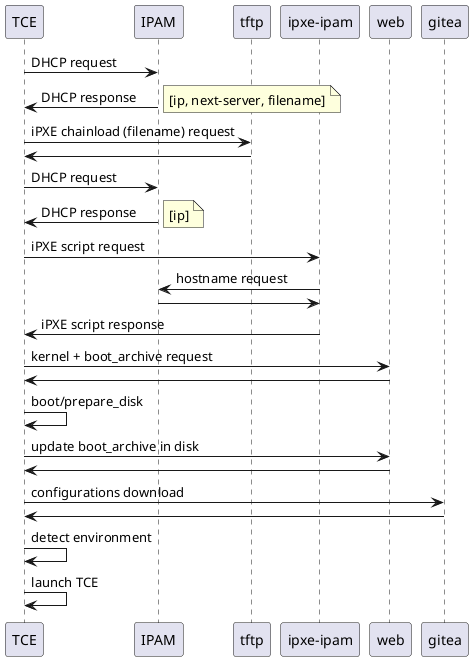 @startuml
participant TCE
participant IPAM
participant tftp
participant ipxeipam as "ipxe-ipam" 
participant web
participant gitea

TCE->IPAM : DHCP request
IPAM->TCE : DHCP response
note right : [ip, next-server, filename]
TCE->tftp : iPXE chainload (filename) request
tftp->TCE
TCE->IPAM : DHCP request
IPAM->TCE : DHCP response
note right : [ip]
TCE->ipxeipam : iPXE script request
ipxeipam->IPAM : hostname request
IPAM->ipxeipam
ipxeipam->TCE : iPXE script response
TCE->web : kernel + boot_archive request
web->TCE
TCE->TCE : boot/prepare_disk
TCE->web : update boot_archive in disk
web->TCE
TCE->gitea : configurations download
gitea->TCE
TCE->TCE : detect environment
TCE->TCE: launch TCE
@enduml
